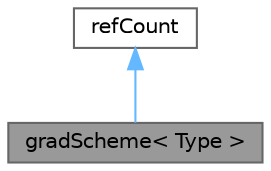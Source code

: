 digraph "gradScheme&lt; Type &gt;"
{
 // LATEX_PDF_SIZE
  bgcolor="transparent";
  edge [fontname=Helvetica,fontsize=10,labelfontname=Helvetica,labelfontsize=10];
  node [fontname=Helvetica,fontsize=10,shape=box,height=0.2,width=0.4];
  Node1 [id="Node000001",label="gradScheme\< Type \>",height=0.2,width=0.4,color="gray40", fillcolor="grey60", style="filled", fontcolor="black",tooltip="Abstract base class for finite area calculus gradient schemes."];
  Node2 -> Node1 [id="edge1_Node000001_Node000002",dir="back",color="steelblue1",style="solid",tooltip=" "];
  Node2 [id="Node000002",label="refCount",height=0.2,width=0.4,color="gray40", fillcolor="white", style="filled",URL="$classFoam_1_1refCount.html",tooltip="Reference counter for various OpenFOAM components."];
}

